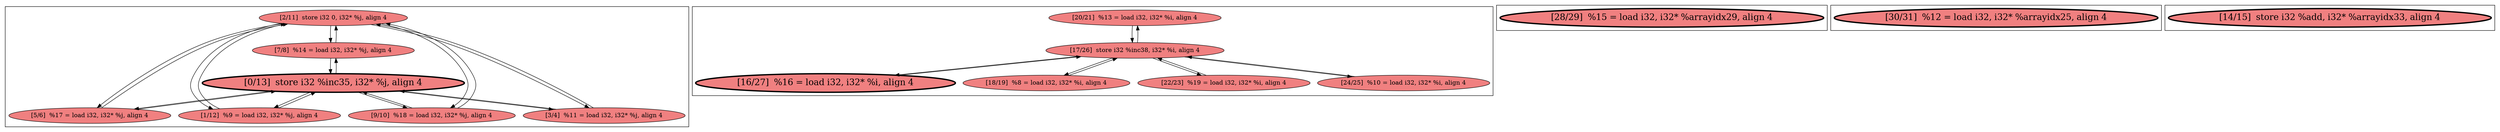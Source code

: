 
digraph G {



node508->node511 [ ]
node511->node508 [ ]
node508->node510 [ ]
node506->node508 [ ]
node510->node508 [ ]
node508->node509 [ ]
node505->node507 [ ]
node511->node507 [ ]
node515->node518 [ ]
node518->node515 [ ]
node514->node518 [ ]
node518->node514 [ ]
node507->node509 [ ]
node518->node513 [ ]
node513->node518 [ ]
node505->node508 [ ]
node509->node507 [ ]
node508->node505 [ ]
node510->node507 [ ]
node509->node508 [ ]
node507->node510 [ ]
node508->node506 [ ]
node518->node517 [ ]
node517->node518 [ ]
node507->node505 [ ]
node516->node518 [ ]
node506->node507 [ ]
node507->node511 [ ]
node507->node506 [ ]
node518->node516 [ ]


subgraph cluster4 {


node520 [penwidth=3.0,fontsize=20,fillcolor=lightcoral,label="[28/29]  %15 = load i32, i32* %arrayidx29, align 4",shape=ellipse,style=filled ]



}

subgraph cluster3 {


node519 [penwidth=3.0,fontsize=20,fillcolor=lightcoral,label="[30/31]  %12 = load i32, i32* %arrayidx25, align 4",shape=ellipse,style=filled ]



}

subgraph cluster2 {


node518 [fillcolor=lightcoral,label="[17/26]  store i32 %inc38, i32* %i, align 4",shape=ellipse,style=filled ]
node517 [penwidth=3.0,fontsize=20,fillcolor=lightcoral,label="[16/27]  %16 = load i32, i32* %i, align 4",shape=ellipse,style=filled ]
node516 [fillcolor=lightcoral,label="[18/19]  %8 = load i32, i32* %i, align 4",shape=ellipse,style=filled ]
node515 [fillcolor=lightcoral,label="[20/21]  %13 = load i32, i32* %i, align 4",shape=ellipse,style=filled ]
node513 [fillcolor=lightcoral,label="[24/25]  %10 = load i32, i32* %i, align 4",shape=ellipse,style=filled ]
node514 [fillcolor=lightcoral,label="[22/23]  %19 = load i32, i32* %i, align 4",shape=ellipse,style=filled ]



}

subgraph cluster0 {


node506 [fillcolor=lightcoral,label="[3/4]  %11 = load i32, i32* %j, align 4",shape=ellipse,style=filled ]
node505 [fillcolor=lightcoral,label="[1/12]  %9 = load i32, i32* %j, align 4",shape=ellipse,style=filled ]
node511 [fillcolor=lightcoral,label="[7/8]  %14 = load i32, i32* %j, align 4",shape=ellipse,style=filled ]
node507 [penwidth=3.0,fontsize=20,fillcolor=lightcoral,label="[0/13]  store i32 %inc35, i32* %j, align 4",shape=ellipse,style=filled ]
node508 [fillcolor=lightcoral,label="[2/11]  store i32 0, i32* %j, align 4",shape=ellipse,style=filled ]
node509 [fillcolor=lightcoral,label="[5/6]  %17 = load i32, i32* %j, align 4",shape=ellipse,style=filled ]
node510 [fillcolor=lightcoral,label="[9/10]  %18 = load i32, i32* %j, align 4",shape=ellipse,style=filled ]



}

subgraph cluster1 {


node512 [penwidth=3.0,fontsize=20,fillcolor=lightcoral,label="[14/15]  store i32 %add, i32* %arrayidx33, align 4",shape=ellipse,style=filled ]



}

}
